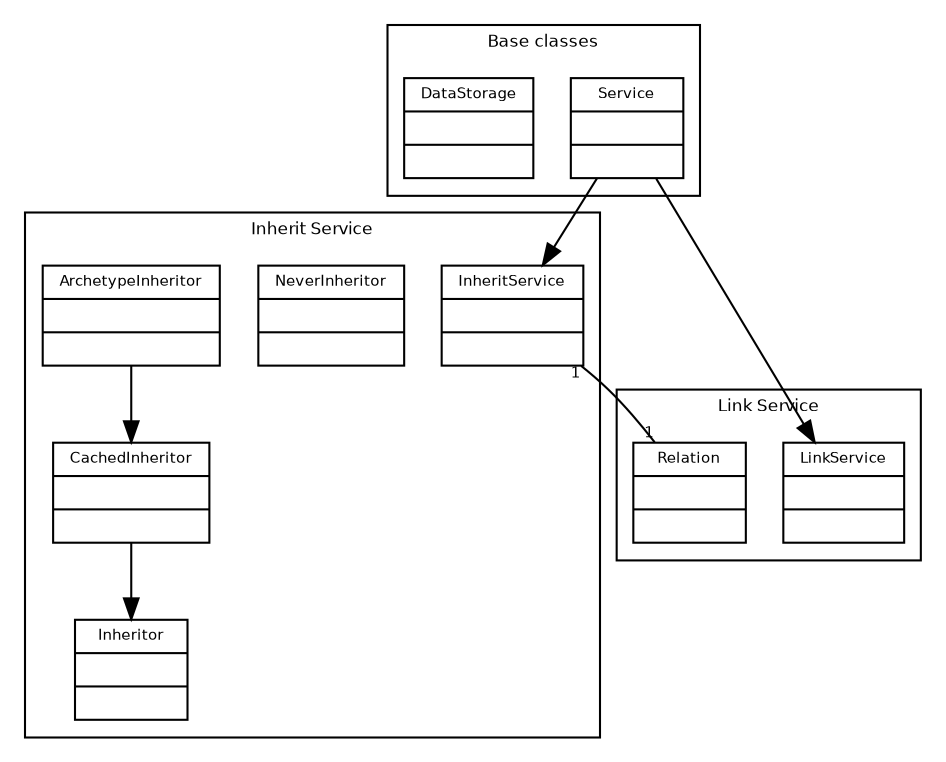 digraph G {
	fontname = "Bitstream Vera Sans"
	fontsize = 8
	
	node [
		fontname = "Bitstream Vera Sans"
		fontsize = 7
		shape = "record"	
	]
	
	edge [
		fontname = "Bitstream Vera Sans"
		fontsize = 7
	]
	
	
	subgraph  clusterBase {
		label = "Base classes"
	
		Service [
			label = "{Service||}"
		]
	
		DataStorage [
			label = "{DataStorage||}"
		]
	}
		
	subgraph  clusterLinkSvc {
		label = "Link Service"
		
		LinkService [
			label = "{LinkService||}"
		]
	
		Relation [
			label = "{Relation||}"
		]
	}	

	subgraph  clusterInhSvc {
		label = "Inherit Service"
		
		InheritService [
			label = "{InheritService||}"
		]
	
		Inheritor [
			label = "{Inheritor||}"
		]
		
		NeverInheritor [
			label = "{NeverInheritor||}"
		]
		
	 	CachedInheritor [
			label = "{CachedInheritor||}"
		]
		
	 	ArchetypeInheritor [
			label = "{ArchetypeInheritor||}"
		]

	}	

	ArchetypeInheritor -> CachedInheritor
	CachedInheritor -> Inheritor
	
	Service -> InheritService
	Service -> LinkService
	
	edge [
		arrowhead = "none"

                headlabel = "1"
                taillabel = "1"
	]
	
	InheritService -> Relation
}